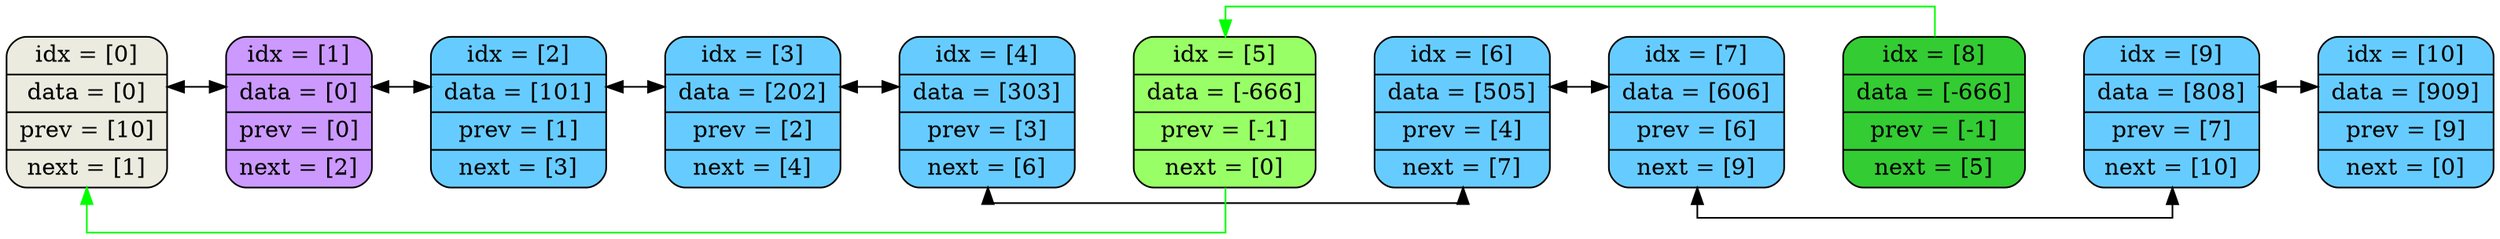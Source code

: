 digraph G {
	rankdir=LR;
	splines=ortho;
	node [shape=octagon; style="filled"; fillcolor="#ff8080"];
	element0 [shape=Mrecord; style="filled"; fillcolor="#ebebe0"; label = "idx = [0] | data = [0] | prev = [10] | next = [1] "];
	element1 [shape=Mrecord; style="filled"; fillcolor="#cc99ff"; label = "idx = [1] | data = [0] | prev = [0] | next = [2] "];
	element2 [shape=Mrecord; style="filled"; fillcolor="#66ccff"; label = "idx = [2] | data = [101] | prev = [1] | next = [3] "];
	element3 [shape=Mrecord; style="filled"; fillcolor="#66ccff"; label = "idx = [3] | data = [202] | prev = [2] | next = [4] "];
	element4 [shape=Mrecord; style="filled"; fillcolor="#66ccff"; label = "idx = [4] | data = [303] | prev = [3] | next = [6] "];
	element5 [shape=Mrecord; style="filled"; fillcolor="#99ff66"; label = "idx = [5] | data = [-666] | prev = [-1] | next = [0] "];
	element6 [shape=Mrecord; style="filled"; fillcolor="#66ccff"; label = "idx = [6] | data = [505] | prev = [4] | next = [7] "];
	element7 [shape=Mrecord; style="filled"; fillcolor="#66ccff"; label = "idx = [7] | data = [606] | prev = [6] | next = [9] "];
	element8 [shape=Mrecord; style="filled"; fillcolor="#33cc33"; label = "idx = [8] | data = [-666] | prev = [-1] | next = [5] "];
	element9 [shape=Mrecord; style="filled"; fillcolor="#66ccff"; label = "idx = [9] | data = [808] | prev = [7] | next = [10] "];
	element10 [shape=Mrecord; style="filled"; fillcolor="#66ccff"; label = "idx = [10] | data = [909] | prev = [9] | next = [0] "];
	edge [color=invis];
	element0->element1;
	element1->element2;
	element2->element3;
	element3->element4;
	element4->element5;
	element5->element6;
	element6->element7;
	element7->element8;
	element8->element9;
	element9->element10;
	edge [style=""];
	element0->element1[dir=both, color=black; constraint=false];
	element1->element2[dir=both, color=black; constraint=false];
	element2->element3[dir=both, color=black; constraint=false];
	element3->element4[dir=both, color=black; constraint=false];
	element4->element6[dir=both, color=black; constraint=false];
	element5->element0[color=green; constraint=false];
	element6->element7[dir=both, color=black; constraint=false];
	element7->element9[dir=both, color=black; constraint=false];
	element8->element5[color=green; constraint=false];
	element9->element10[dir=both, color=black; constraint=false];
}